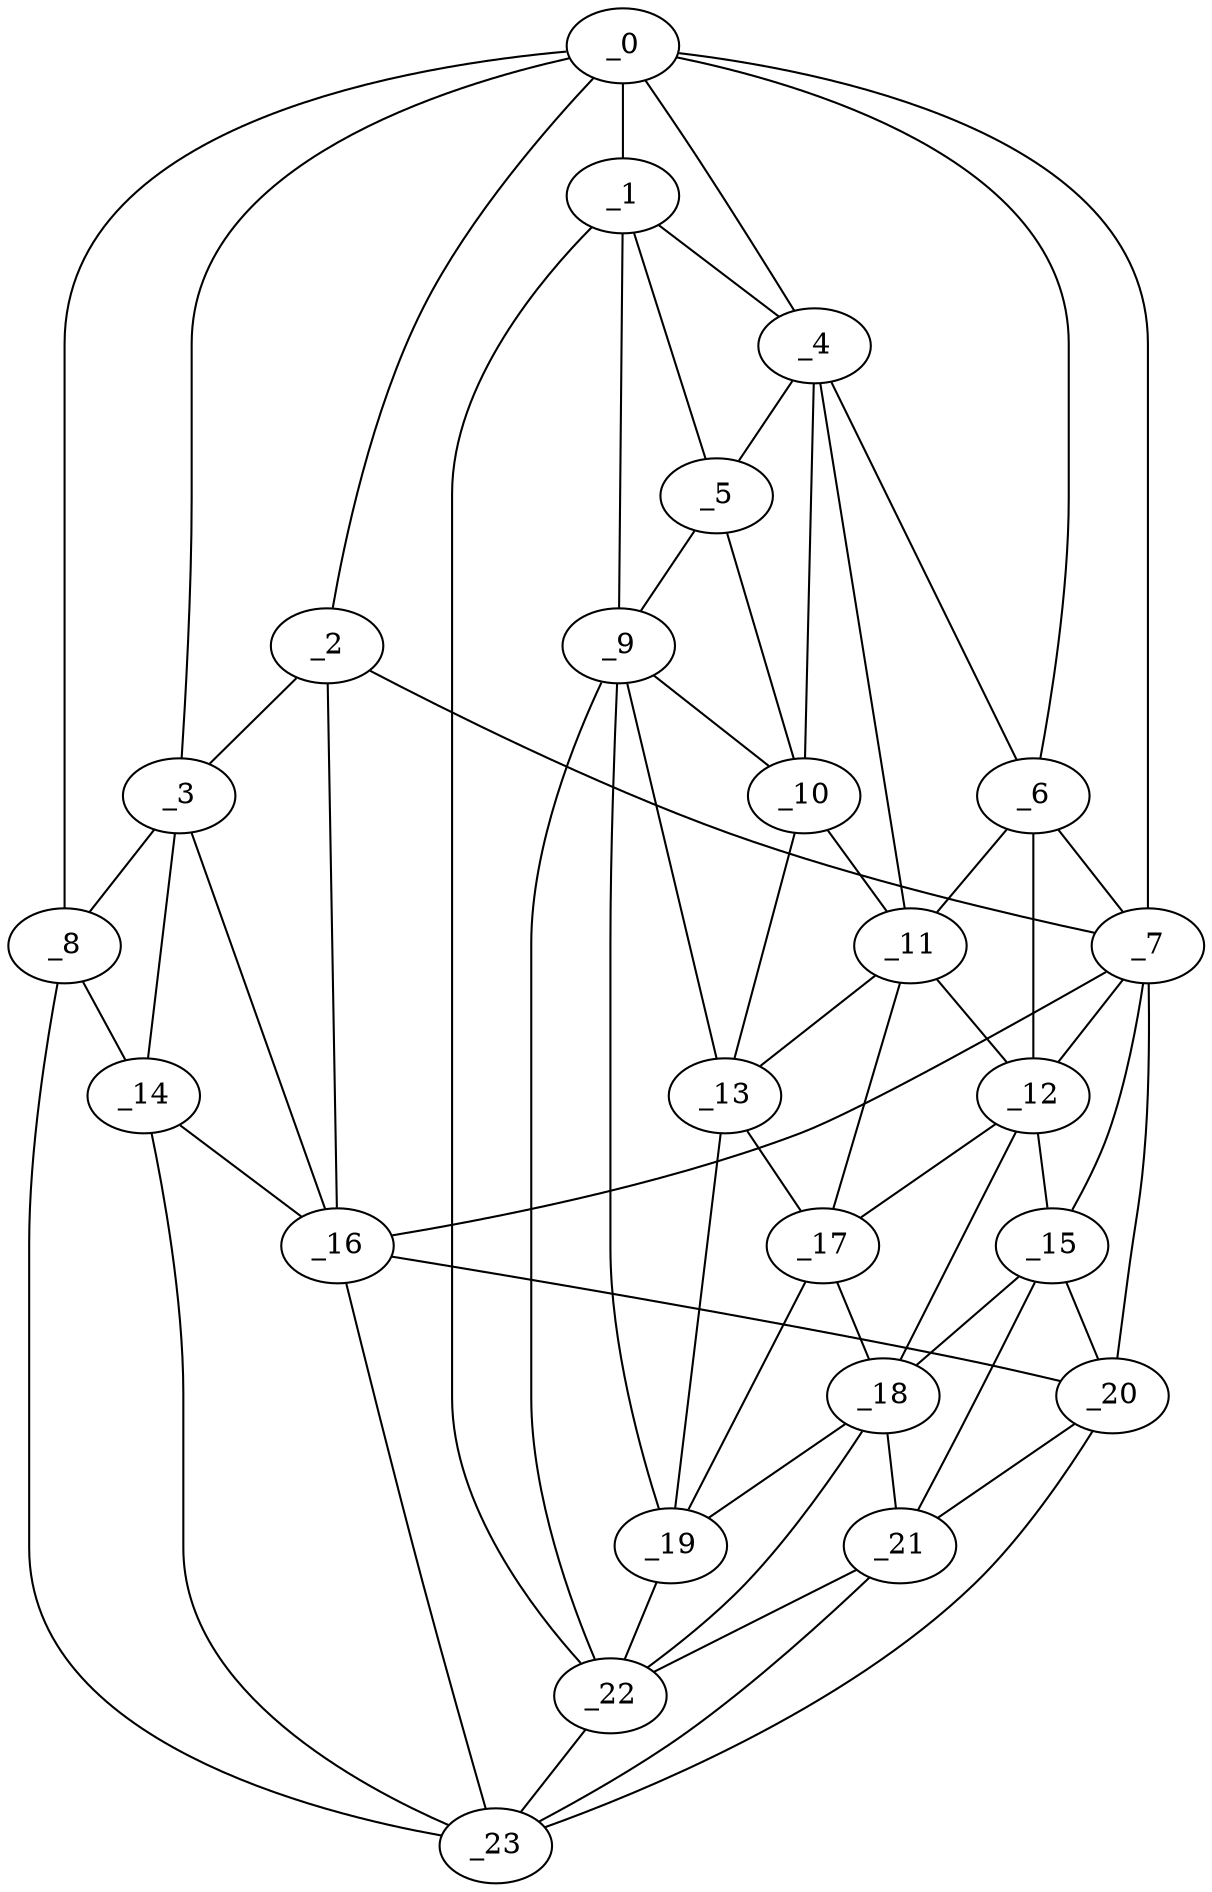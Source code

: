 graph "obj33__135.gxl" {
	_0	 [x=47,
		y=57];
	_1	 [x=49,
		y=125];
	_0 -- _1	 [valence=1];
	_2	 [x=52,
		y=50];
	_0 -- _2	 [valence=2];
	_3	 [x=56,
		y=35];
	_0 -- _3	 [valence=1];
	_4	 [x=60,
		y=104];
	_0 -- _4	 [valence=2];
	_6	 [x=61,
		y=82];
	_0 -- _6	 [valence=1];
	_7	 [x=65,
		y=69];
	_0 -- _7	 [valence=2];
	_8	 [x=67,
		y=2];
	_0 -- _8	 [valence=1];
	_1 -- _4	 [valence=2];
	_5	 [x=60,
		y=112];
	_1 -- _5	 [valence=2];
	_9	 [x=68,
		y=114];
	_1 -- _9	 [valence=1];
	_22	 [x=84,
		y=117];
	_1 -- _22	 [valence=1];
	_2 -- _3	 [valence=1];
	_2 -- _7	 [valence=1];
	_16	 [x=81,
		y=46];
	_2 -- _16	 [valence=2];
	_3 -- _8	 [valence=2];
	_14	 [x=77,
		y=35];
	_3 -- _14	 [valence=2];
	_3 -- _16	 [valence=1];
	_4 -- _5	 [valence=1];
	_4 -- _6	 [valence=2];
	_10	 [x=69,
		y=103];
	_4 -- _10	 [valence=2];
	_11	 [x=73,
		y=94];
	_4 -- _11	 [valence=1];
	_5 -- _9	 [valence=1];
	_5 -- _10	 [valence=2];
	_6 -- _7	 [valence=2];
	_6 -- _11	 [valence=2];
	_12	 [x=76,
		y=86];
	_6 -- _12	 [valence=2];
	_7 -- _12	 [valence=1];
	_15	 [x=77,
		y=70];
	_7 -- _15	 [valence=2];
	_7 -- _16	 [valence=1];
	_20	 [x=83,
		y=65];
	_7 -- _20	 [valence=2];
	_8 -- _14	 [valence=1];
	_23	 [x=86,
		y=51];
	_8 -- _23	 [valence=1];
	_9 -- _10	 [valence=1];
	_13	 [x=76,
		y=106];
	_9 -- _13	 [valence=2];
	_19	 [x=82,
		y=109];
	_9 -- _19	 [valence=1];
	_9 -- _22	 [valence=2];
	_10 -- _11	 [valence=2];
	_10 -- _13	 [valence=2];
	_11 -- _12	 [valence=1];
	_11 -- _13	 [valence=2];
	_17	 [x=81,
		y=104];
	_11 -- _17	 [valence=2];
	_12 -- _15	 [valence=2];
	_12 -- _17	 [valence=1];
	_18	 [x=82,
		y=82];
	_12 -- _18	 [valence=1];
	_13 -- _17	 [valence=1];
	_13 -- _19	 [valence=2];
	_14 -- _16	 [valence=2];
	_14 -- _23	 [valence=1];
	_15 -- _18	 [valence=2];
	_15 -- _20	 [valence=2];
	_21	 [x=83,
		y=74];
	_15 -- _21	 [valence=1];
	_16 -- _20	 [valence=2];
	_16 -- _23	 [valence=2];
	_17 -- _18	 [valence=1];
	_17 -- _19	 [valence=2];
	_18 -- _19	 [valence=2];
	_18 -- _21	 [valence=2];
	_18 -- _22	 [valence=2];
	_19 -- _22	 [valence=2];
	_20 -- _21	 [valence=1];
	_20 -- _23	 [valence=2];
	_21 -- _22	 [valence=1];
	_21 -- _23	 [valence=2];
	_22 -- _23	 [valence=1];
}
